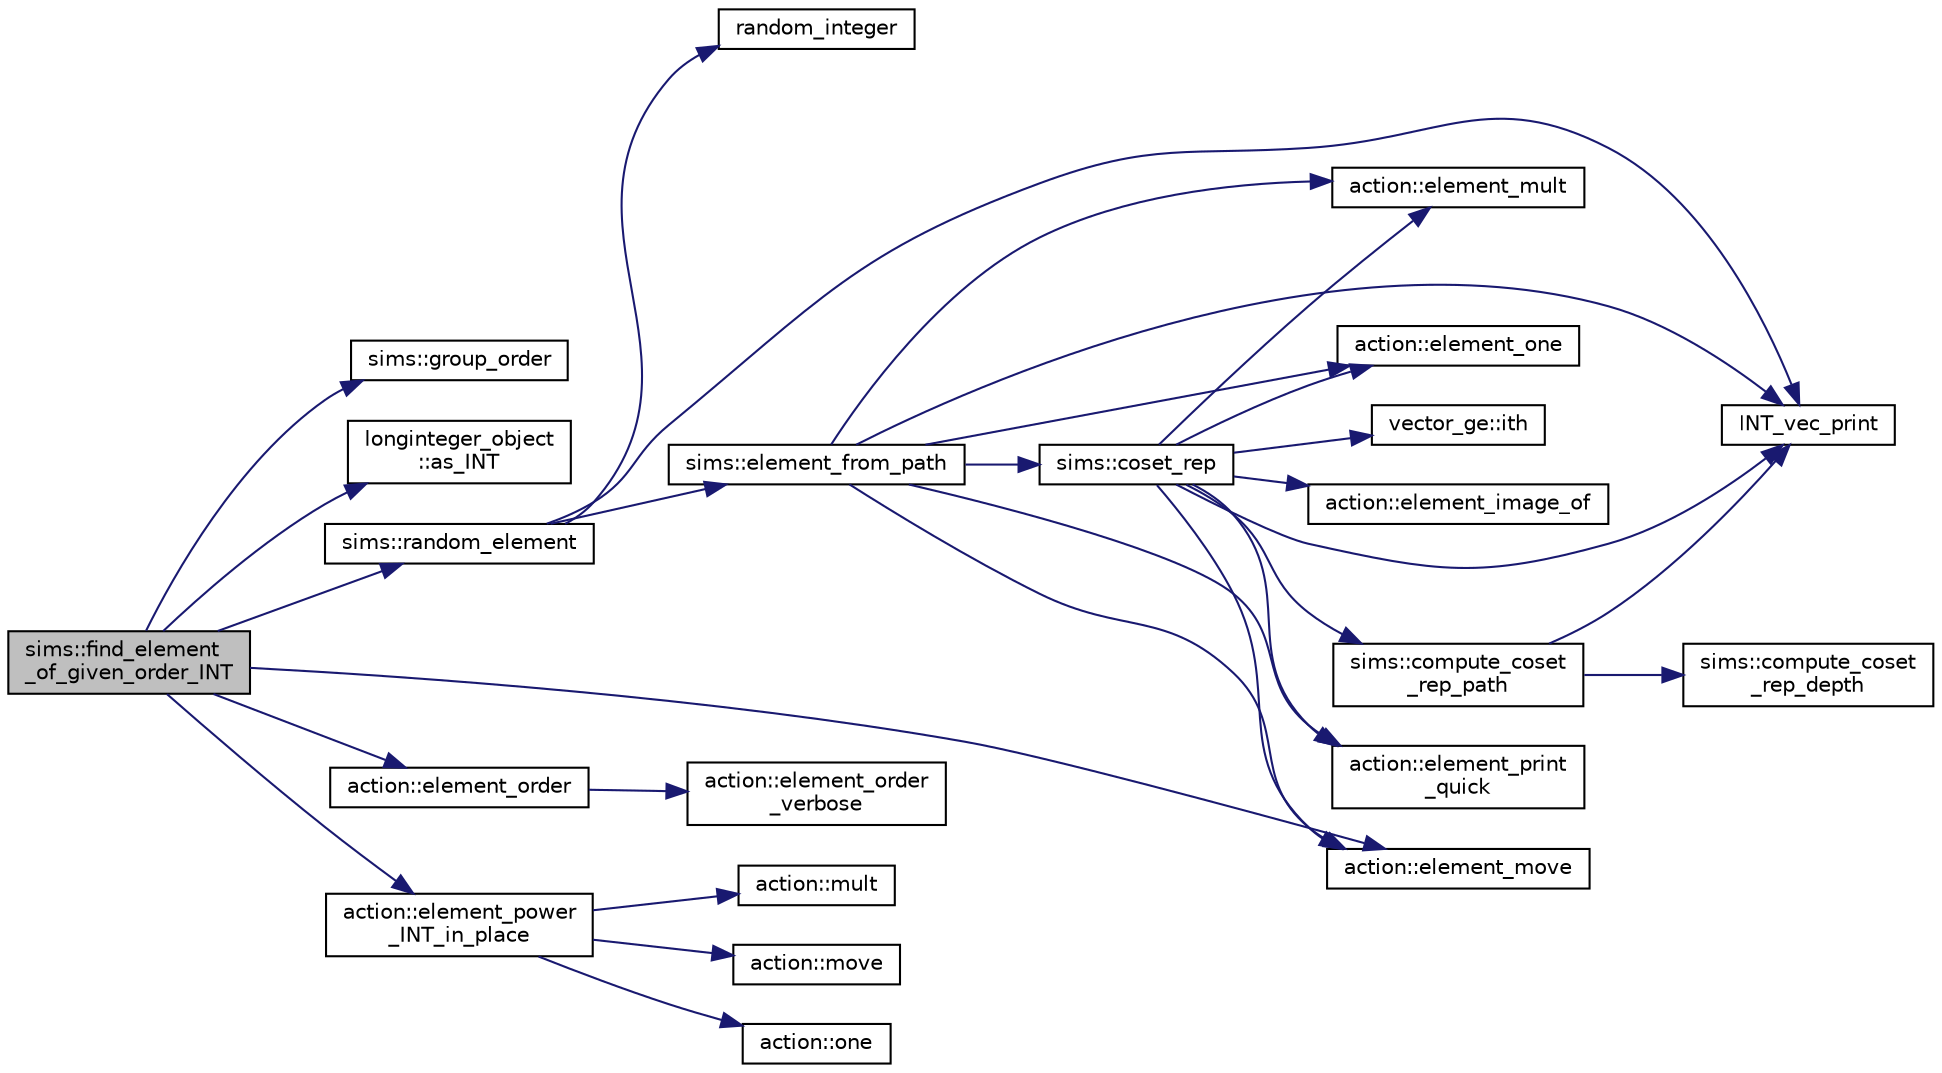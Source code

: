 digraph "sims::find_element_of_given_order_INT"
{
  edge [fontname="Helvetica",fontsize="10",labelfontname="Helvetica",labelfontsize="10"];
  node [fontname="Helvetica",fontsize="10",shape=record];
  rankdir="LR";
  Node4543 [label="sims::find_element\l_of_given_order_INT",height=0.2,width=0.4,color="black", fillcolor="grey75", style="filled", fontcolor="black"];
  Node4543 -> Node4544 [color="midnightblue",fontsize="10",style="solid",fontname="Helvetica"];
  Node4544 [label="sims::group_order",height=0.2,width=0.4,color="black", fillcolor="white", style="filled",URL="$d9/df3/classsims.html#aa442445175656570fa35febbe790efad"];
  Node4543 -> Node4545 [color="midnightblue",fontsize="10",style="solid",fontname="Helvetica"];
  Node4545 [label="longinteger_object\l::as_INT",height=0.2,width=0.4,color="black", fillcolor="white", style="filled",URL="$dd/d7e/classlonginteger__object.html#afb992d4679a6741acc63c8bcba27971e"];
  Node4543 -> Node4546 [color="midnightblue",fontsize="10",style="solid",fontname="Helvetica"];
  Node4546 [label="sims::random_element",height=0.2,width=0.4,color="black", fillcolor="white", style="filled",URL="$d9/df3/classsims.html#a28e72977652add0bb45a5f703243fd33"];
  Node4546 -> Node4547 [color="midnightblue",fontsize="10",style="solid",fontname="Helvetica"];
  Node4547 [label="INT_vec_print",height=0.2,width=0.4,color="black", fillcolor="white", style="filled",URL="$df/dbf/sajeeb_8_c.html#a79a5901af0b47dd0d694109543c027fe"];
  Node4546 -> Node4548 [color="midnightblue",fontsize="10",style="solid",fontname="Helvetica"];
  Node4548 [label="random_integer",height=0.2,width=0.4,color="black", fillcolor="white", style="filled",URL="$d5/db4/io__and__os_8h.html#a509937846575424b1c8863e1bb96a766"];
  Node4546 -> Node4549 [color="midnightblue",fontsize="10",style="solid",fontname="Helvetica"];
  Node4549 [label="sims::element_from_path",height=0.2,width=0.4,color="black", fillcolor="white", style="filled",URL="$d9/df3/classsims.html#a4a9bc25b1b8e61ba34d6d3d9f9fb8ab8"];
  Node4549 -> Node4547 [color="midnightblue",fontsize="10",style="solid",fontname="Helvetica"];
  Node4549 -> Node4550 [color="midnightblue",fontsize="10",style="solid",fontname="Helvetica"];
  Node4550 [label="action::element_one",height=0.2,width=0.4,color="black", fillcolor="white", style="filled",URL="$d2/d86/classaction.html#a780a105daf04d6d1fe7e2f63b3c88e3b"];
  Node4549 -> Node4551 [color="midnightblue",fontsize="10",style="solid",fontname="Helvetica"];
  Node4551 [label="sims::coset_rep",height=0.2,width=0.4,color="black", fillcolor="white", style="filled",URL="$d9/df3/classsims.html#a3d669dba4d005cd2399388f27f44cd04"];
  Node4551 -> Node4552 [color="midnightblue",fontsize="10",style="solid",fontname="Helvetica"];
  Node4552 [label="sims::compute_coset\l_rep_path",height=0.2,width=0.4,color="black", fillcolor="white", style="filled",URL="$d9/df3/classsims.html#a22a53a24eb86dcfe54cb3588776a4d96"];
  Node4552 -> Node4553 [color="midnightblue",fontsize="10",style="solid",fontname="Helvetica"];
  Node4553 [label="sims::compute_coset\l_rep_depth",height=0.2,width=0.4,color="black", fillcolor="white", style="filled",URL="$d9/df3/classsims.html#abfeb782bd253f1df5253486afb120f6f"];
  Node4552 -> Node4547 [color="midnightblue",fontsize="10",style="solid",fontname="Helvetica"];
  Node4551 -> Node4547 [color="midnightblue",fontsize="10",style="solid",fontname="Helvetica"];
  Node4551 -> Node4550 [color="midnightblue",fontsize="10",style="solid",fontname="Helvetica"];
  Node4551 -> Node4554 [color="midnightblue",fontsize="10",style="solid",fontname="Helvetica"];
  Node4554 [label="vector_ge::ith",height=0.2,width=0.4,color="black", fillcolor="white", style="filled",URL="$d4/d6e/classvector__ge.html#a1ff002e8b746a9beb119d57dcd4a15ff"];
  Node4551 -> Node4555 [color="midnightblue",fontsize="10",style="solid",fontname="Helvetica"];
  Node4555 [label="action::element_print\l_quick",height=0.2,width=0.4,color="black", fillcolor="white", style="filled",URL="$d2/d86/classaction.html#a4844680cf6750396f76494a28655265b"];
  Node4551 -> Node4556 [color="midnightblue",fontsize="10",style="solid",fontname="Helvetica"];
  Node4556 [label="action::element_mult",height=0.2,width=0.4,color="black", fillcolor="white", style="filled",URL="$d2/d86/classaction.html#ae9e36b2cae1f0f7bd7144097fa9a34b3"];
  Node4551 -> Node4557 [color="midnightblue",fontsize="10",style="solid",fontname="Helvetica"];
  Node4557 [label="action::element_move",height=0.2,width=0.4,color="black", fillcolor="white", style="filled",URL="$d2/d86/classaction.html#a550947491bbb534d3d7951f50198a874"];
  Node4551 -> Node4558 [color="midnightblue",fontsize="10",style="solid",fontname="Helvetica"];
  Node4558 [label="action::element_image_of",height=0.2,width=0.4,color="black", fillcolor="white", style="filled",URL="$d2/d86/classaction.html#ae09559d4537a048fc860f8a74a31393d"];
  Node4549 -> Node4555 [color="midnightblue",fontsize="10",style="solid",fontname="Helvetica"];
  Node4549 -> Node4556 [color="midnightblue",fontsize="10",style="solid",fontname="Helvetica"];
  Node4549 -> Node4557 [color="midnightblue",fontsize="10",style="solid",fontname="Helvetica"];
  Node4543 -> Node4559 [color="midnightblue",fontsize="10",style="solid",fontname="Helvetica"];
  Node4559 [label="action::element_order",height=0.2,width=0.4,color="black", fillcolor="white", style="filled",URL="$d2/d86/classaction.html#a50046bf5383ee5febe5a882677626d34"];
  Node4559 -> Node4560 [color="midnightblue",fontsize="10",style="solid",fontname="Helvetica"];
  Node4560 [label="action::element_order\l_verbose",height=0.2,width=0.4,color="black", fillcolor="white", style="filled",URL="$d2/d86/classaction.html#add2dfd7b5222e51853d8f8dfd53eb95d"];
  Node4543 -> Node4561 [color="midnightblue",fontsize="10",style="solid",fontname="Helvetica"];
  Node4561 [label="action::element_power\l_INT_in_place",height=0.2,width=0.4,color="black", fillcolor="white", style="filled",URL="$d2/d86/classaction.html#a960e23ddda7996a5573759048949dac0"];
  Node4561 -> Node4562 [color="midnightblue",fontsize="10",style="solid",fontname="Helvetica"];
  Node4562 [label="action::move",height=0.2,width=0.4,color="black", fillcolor="white", style="filled",URL="$d2/d86/classaction.html#ab857fef69d8687a7926a9e4a00dd77ee"];
  Node4561 -> Node4563 [color="midnightblue",fontsize="10",style="solid",fontname="Helvetica"];
  Node4563 [label="action::one",height=0.2,width=0.4,color="black", fillcolor="white", style="filled",URL="$d2/d86/classaction.html#add7bc79f24ce000a0ca5a7c3f2ec6a55"];
  Node4561 -> Node4564 [color="midnightblue",fontsize="10",style="solid",fontname="Helvetica"];
  Node4564 [label="action::mult",height=0.2,width=0.4,color="black", fillcolor="white", style="filled",URL="$d2/d86/classaction.html#a97d41015c3985091d0f4cd34e0180ea7"];
  Node4543 -> Node4557 [color="midnightblue",fontsize="10",style="solid",fontname="Helvetica"];
}
